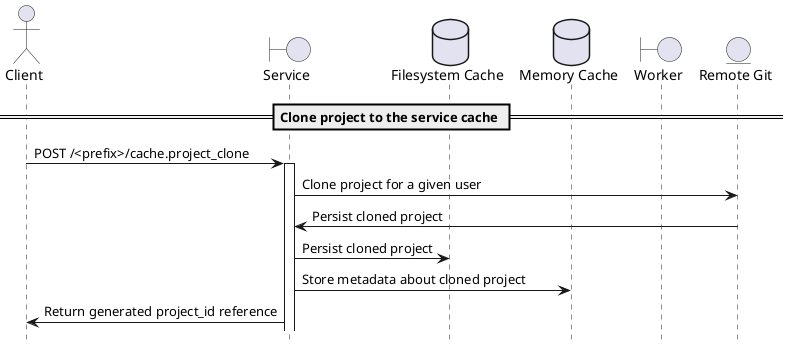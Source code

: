     @startuml
    hide footbox
    skinparam shadowing false

    actor Client
    boundary Service
    database "Filesystem Cache" as Filesystem
    database "Memory Cache" as Cache
    boundary Worker
    entity "Remote Git" as Git

    == Clone project to the service cache ==
    Client->Service: POST /<prefix>/cache.project_clone
    activate Service
    Service->Git: Clone project for a given user
    Git->Service: Persist cloned project
    Service->Filesystem: Persist cloned project
    Service->Cache: Store metadata about cloned project
    Service->Client: Return generated project_id reference

    @enduml
